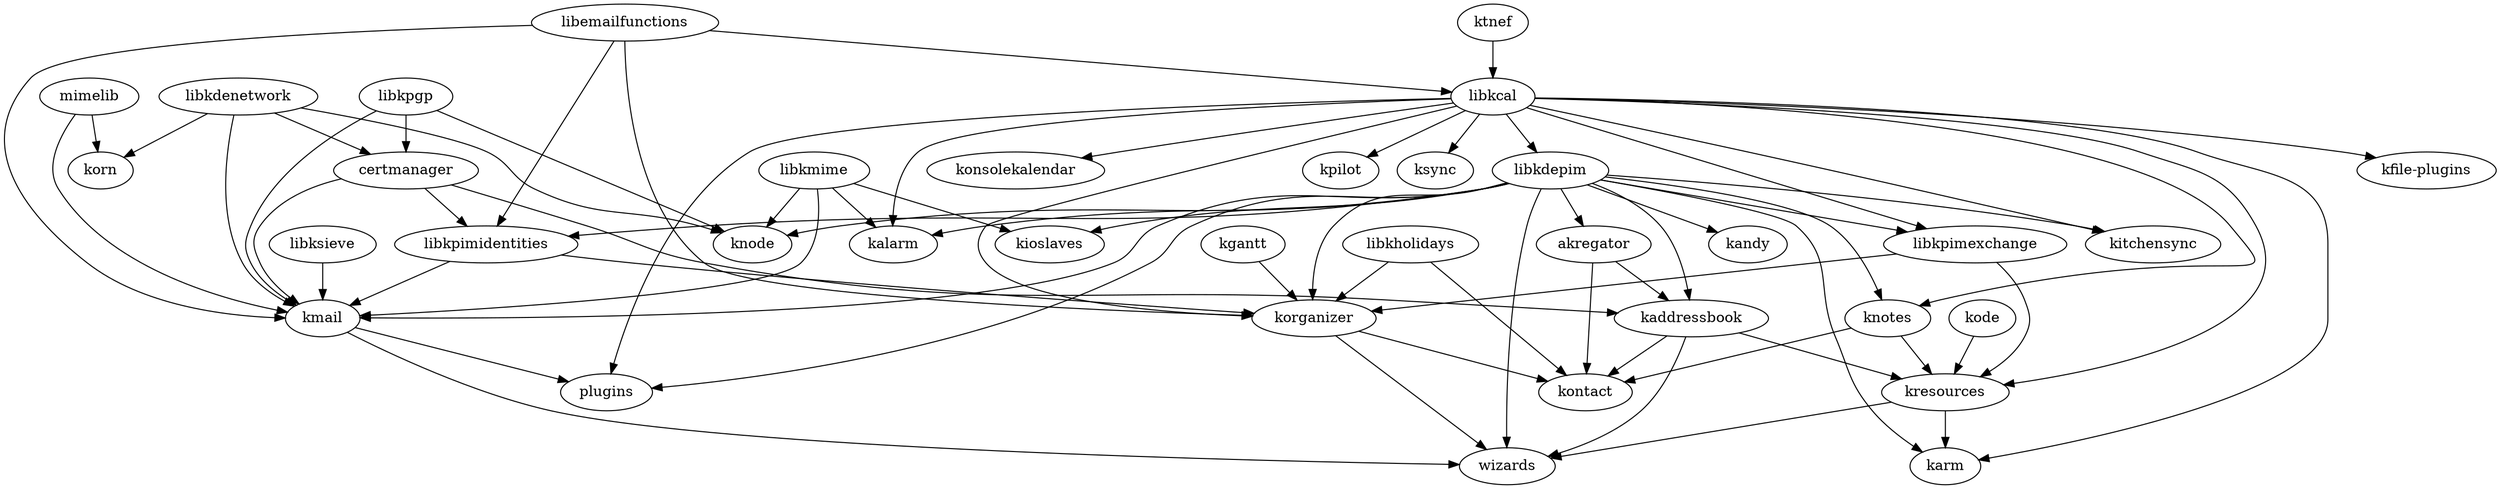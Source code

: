 # to create a ps file use 'dot -Tps -o dependency-graph.ps dependency-graph.dot' (dot it part of the graphviz package)
digraph "inter-dependency graph for kdepim" {
        "akregator" -> "kaddressbook";
        "akregator" -> "kontact";
        "certmanager" -> "kaddressbook";
        "certmanager" -> "kmail";
        "certmanager" -> "libkpimidentities";
        "kaddressbook" -> "kontact";
        "kaddressbook" -> "kresources";
        "kaddressbook" -> "wizards";
        "kgantt" -> "korganizer";
        "kmail" -> "plugins";
        "kmail" -> "wizards";
        "knotes" -> "kontact";
        "knotes" -> "kresources";
        "kode" -> "kresources";
        "korganizer" -> "kontact";
        "korganizer" -> "wizards";
        "kresources" -> "karm";
        "kresources" -> "wizards";
        "ktnef" -> "libkcal";
        "libemailfunctions" -> "kmail";
        "libemailfunctions" -> "korganizer";
        "libemailfunctions" -> "libkcal";
        "libemailfunctions" -> "libkpimidentities";
        "libkcal" -> "kalarm";
        "libkcal" -> "karm";
        "libkcal" -> "kfile-plugins";
        "libkcal" -> "kitchensync";
        "libkcal" -> "knotes";
        "libkcal" -> "konsolekalendar";
        "libkcal" -> "korganizer";
        "libkcal" -> "kpilot";
        "libkcal" -> "kresources";
        "libkcal" -> "ksync";
        "libkcal" -> "libkdepim";
        "libkcal" -> "libkpimexchange";
        "libkcal" -> "plugins";
        "libkdenetwork" -> "certmanager";
        "libkdenetwork" -> "kmail";
        "libkdenetwork" -> "knode";
        "libkdenetwork" -> "korn";
        "libkdepim" -> "akregator";
        "libkdepim" -> "kaddressbook";
        "libkdepim" -> "kalarm";
        "libkdepim" -> "kandy";
        "libkdepim" -> "karm";
        "libkdepim" -> "kioslaves";
        "libkdepim" -> "kitchensync";
        "libkdepim" -> "kmail";
        "libkdepim" -> "knode";
        "libkdepim" -> "knotes";
        "libkdepim" -> "korganizer";
        "libkdepim" -> "libkpimexchange";
        "libkdepim" -> "libkpimidentities";
        "libkdepim" -> "plugins";
        "libkdepim" -> "wizards";
        "libkholidays" -> "kontact";
        "libkholidays" -> "korganizer";
        "libkmime" -> "kalarm";
        "libkmime" -> "kioslaves";
        "libkmime" -> "kmail";
        "libkmime" -> "knode";
        "libkpgp" -> "certmanager";
        "libkpgp" -> "kmail";
        "libkpgp" -> "knode";
        "libkpimexchange" -> "korganizer";
        "libkpimexchange" -> "kresources";
        "libkpimidentities" -> "kmail";
        "libkpimidentities" -> "korganizer";
        "libksieve" -> "kmail";
        "mimelib" -> "kmail";
        "mimelib" -> "korn";
}

